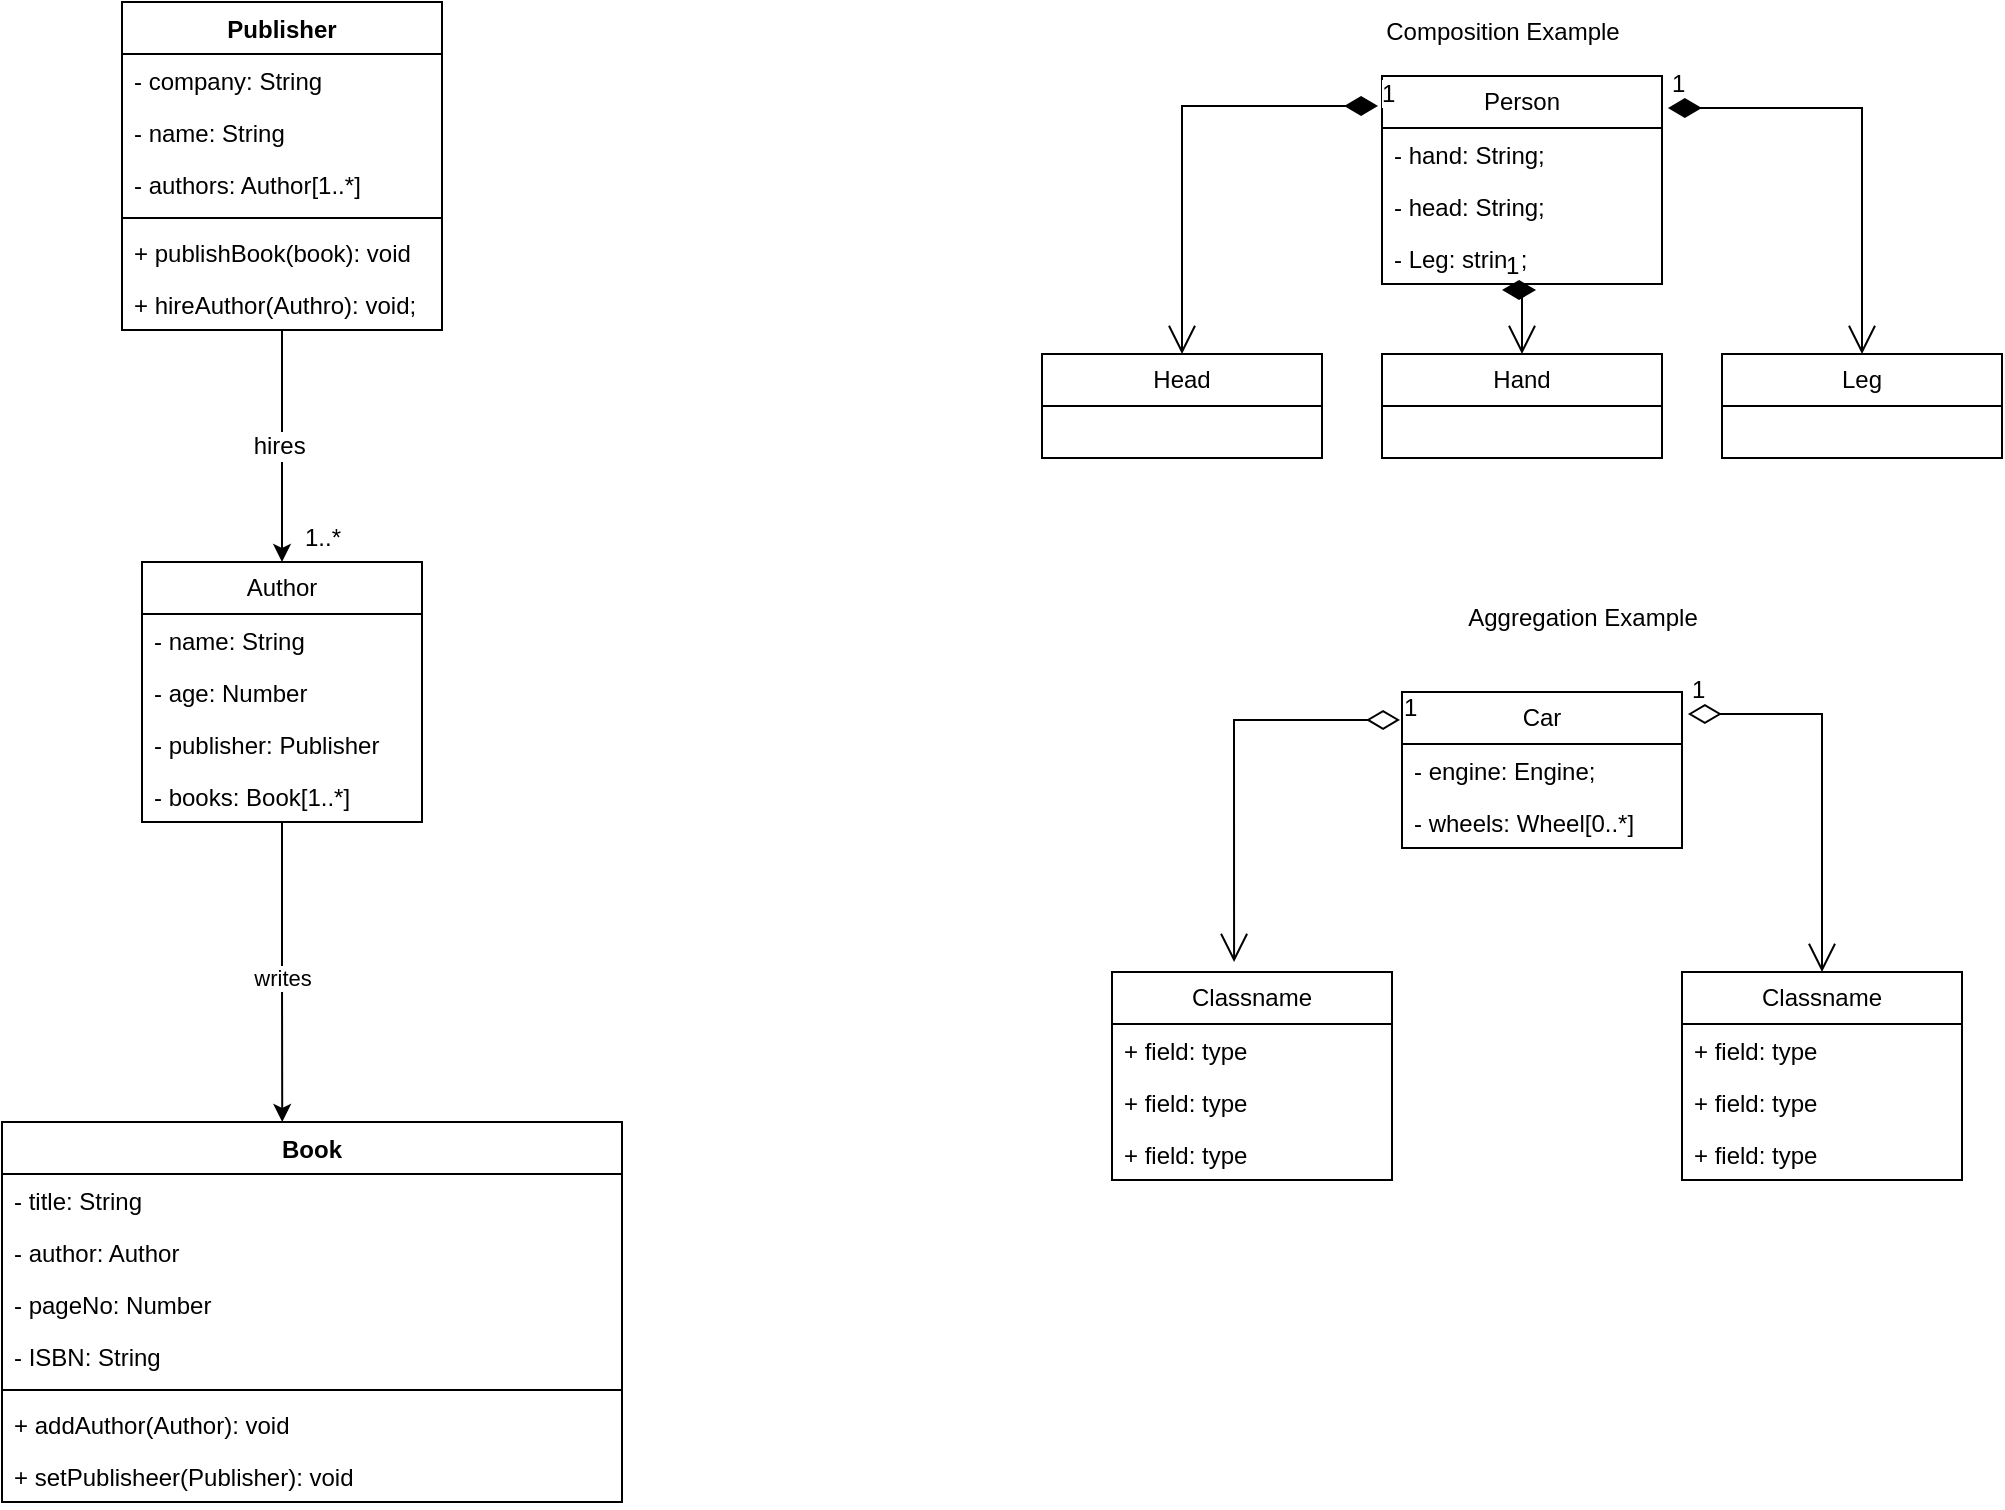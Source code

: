 <mxfile version="21.3.2" type="github">
  <diagram name="Page-1" id="RXEJC3i6YqQSCGNI8xU-">
    <mxGraphModel dx="1229" dy="2726" grid="1" gridSize="10" guides="1" tooltips="1" connect="1" arrows="1" fold="1" page="1" pageScale="1" pageWidth="1169" pageHeight="827" math="0" shadow="0">
      <root>
        <mxCell id="0" />
        <mxCell id="1" parent="0" />
        <mxCell id="Vu9Rj7fkHPu-xt-_ATMx-12" value="Author" style="swimlane;fontStyle=0;childLayout=stackLayout;horizontal=1;startSize=26;fillColor=none;horizontalStack=0;resizeParent=1;resizeParentMax=0;resizeLast=0;collapsible=1;marginBottom=0;whiteSpace=wrap;html=1;" parent="1" vertex="1">
          <mxGeometry x="100" y="-1335" width="140" height="130" as="geometry" />
        </mxCell>
        <mxCell id="Vu9Rj7fkHPu-xt-_ATMx-13" value="- name: String" style="text;strokeColor=none;fillColor=none;align=left;verticalAlign=top;spacingLeft=4;spacingRight=4;overflow=hidden;rotatable=0;points=[[0,0.5],[1,0.5]];portConstraint=eastwest;whiteSpace=wrap;html=1;" parent="Vu9Rj7fkHPu-xt-_ATMx-12" vertex="1">
          <mxGeometry y="26" width="140" height="26" as="geometry" />
        </mxCell>
        <mxCell id="Vu9Rj7fkHPu-xt-_ATMx-14" value="- age: Number" style="text;strokeColor=none;fillColor=none;align=left;verticalAlign=top;spacingLeft=4;spacingRight=4;overflow=hidden;rotatable=0;points=[[0,0.5],[1,0.5]];portConstraint=eastwest;whiteSpace=wrap;html=1;" parent="Vu9Rj7fkHPu-xt-_ATMx-12" vertex="1">
          <mxGeometry y="52" width="140" height="26" as="geometry" />
        </mxCell>
        <mxCell id="Vu9Rj7fkHPu-xt-_ATMx-53" value="- publisher: Publisher" style="text;strokeColor=none;fillColor=none;align=left;verticalAlign=top;spacingLeft=4;spacingRight=4;overflow=hidden;rotatable=0;points=[[0,0.5],[1,0.5]];portConstraint=eastwest;whiteSpace=wrap;html=1;fontSize=12;fontFamily=Helvetica;fontColor=default;" parent="Vu9Rj7fkHPu-xt-_ATMx-12" vertex="1">
          <mxGeometry y="78" width="140" height="26" as="geometry" />
        </mxCell>
        <mxCell id="Vu9Rj7fkHPu-xt-_ATMx-15" value="- books: Book[1..*]" style="text;strokeColor=none;fillColor=none;align=left;verticalAlign=top;spacingLeft=4;spacingRight=4;overflow=hidden;rotatable=0;points=[[0,0.5],[1,0.5]];portConstraint=eastwest;whiteSpace=wrap;html=1;" parent="Vu9Rj7fkHPu-xt-_ATMx-12" vertex="1">
          <mxGeometry y="104" width="140" height="26" as="geometry" />
        </mxCell>
        <mxCell id="Vu9Rj7fkHPu-xt-_ATMx-26" style="edgeStyle=orthogonalEdgeStyle;rounded=0;orthogonalLoop=1;jettySize=auto;html=1;entryX=0.452;entryY=0;entryDx=0;entryDy=0;align=center;exitX=0.5;exitY=1;exitDx=0;exitDy=0;entryPerimeter=0;" parent="1" source="Vu9Rj7fkHPu-xt-_ATMx-12" target="Vu9Rj7fkHPu-xt-_ATMx-28" edge="1">
          <mxGeometry relative="1" as="geometry">
            <mxPoint x="155" y="-1055" as="targetPoint" />
          </mxGeometry>
        </mxCell>
        <mxCell id="Vu9Rj7fkHPu-xt-_ATMx-27" value="writes" style="edgeLabel;html=1;align=center;verticalAlign=middle;resizable=0;points=[];" parent="Vu9Rj7fkHPu-xt-_ATMx-26" vertex="1" connectable="0">
          <mxGeometry x="0.044" y="-1" relative="1" as="geometry">
            <mxPoint x="1" y="-1" as="offset" />
          </mxGeometry>
        </mxCell>
        <mxCell id="Vu9Rj7fkHPu-xt-_ATMx-28" value="Book" style="swimlane;fontStyle=1;align=center;verticalAlign=top;childLayout=stackLayout;horizontal=1;startSize=26;horizontalStack=0;resizeParent=1;resizeParentMax=0;resizeLast=0;collapsible=1;marginBottom=0;whiteSpace=wrap;html=1;" parent="1" vertex="1">
          <mxGeometry x="30" y="-1055" width="310" height="190" as="geometry" />
        </mxCell>
        <mxCell id="Vu9Rj7fkHPu-xt-_ATMx-29" value="- title: String" style="text;strokeColor=none;fillColor=none;align=left;verticalAlign=top;spacingLeft=4;spacingRight=4;overflow=hidden;rotatable=0;points=[[0,0.5],[1,0.5]];portConstraint=eastwest;whiteSpace=wrap;html=1;" parent="Vu9Rj7fkHPu-xt-_ATMx-28" vertex="1">
          <mxGeometry y="26" width="310" height="26" as="geometry" />
        </mxCell>
        <mxCell id="Vu9Rj7fkHPu-xt-_ATMx-52" value="- author: Author" style="text;strokeColor=none;fillColor=none;align=left;verticalAlign=top;spacingLeft=4;spacingRight=4;overflow=hidden;rotatable=0;points=[[0,0.5],[1,0.5]];portConstraint=eastwest;whiteSpace=wrap;html=1;fontSize=12;fontFamily=Helvetica;fontColor=default;" parent="Vu9Rj7fkHPu-xt-_ATMx-28" vertex="1">
          <mxGeometry y="52" width="310" height="26" as="geometry" />
        </mxCell>
        <mxCell id="8zoixZYQ7rLj7DFZOB2d-1" value="- pageNo: Number" style="text;strokeColor=none;fillColor=none;align=left;verticalAlign=top;spacingLeft=4;spacingRight=4;overflow=hidden;rotatable=0;points=[[0,0.5],[1,0.5]];portConstraint=eastwest;whiteSpace=wrap;html=1;fontSize=12;fontFamily=Helvetica;fontColor=default;" parent="Vu9Rj7fkHPu-xt-_ATMx-28" vertex="1">
          <mxGeometry y="78" width="310" height="26" as="geometry" />
        </mxCell>
        <mxCell id="Vu9Rj7fkHPu-xt-_ATMx-33" value="- ISBN: String" style="text;strokeColor=none;fillColor=none;align=left;verticalAlign=top;spacingLeft=4;spacingRight=4;overflow=hidden;rotatable=0;points=[[0,0.5],[1,0.5]];portConstraint=eastwest;whiteSpace=wrap;html=1;fontSize=12;fontFamily=Helvetica;fontColor=default;" parent="Vu9Rj7fkHPu-xt-_ATMx-28" vertex="1">
          <mxGeometry y="104" width="310" height="26" as="geometry" />
        </mxCell>
        <mxCell id="Vu9Rj7fkHPu-xt-_ATMx-30" value="" style="line;strokeWidth=1;fillColor=none;align=left;verticalAlign=middle;spacingTop=-1;spacingLeft=3;spacingRight=3;rotatable=0;labelPosition=right;points=[];portConstraint=eastwest;strokeColor=inherit;" parent="Vu9Rj7fkHPu-xt-_ATMx-28" vertex="1">
          <mxGeometry y="130" width="310" height="8" as="geometry" />
        </mxCell>
        <mxCell id="Vu9Rj7fkHPu-xt-_ATMx-34" value="+ addAuthor(Author): void" style="text;strokeColor=none;fillColor=none;align=left;verticalAlign=top;spacingLeft=4;spacingRight=4;overflow=hidden;rotatable=0;points=[[0,0.5],[1,0.5]];portConstraint=eastwest;whiteSpace=wrap;html=1;fontSize=12;fontFamily=Helvetica;fontColor=default;" parent="Vu9Rj7fkHPu-xt-_ATMx-28" vertex="1">
          <mxGeometry y="138" width="310" height="26" as="geometry" />
        </mxCell>
        <mxCell id="Vu9Rj7fkHPu-xt-_ATMx-31" value="+ setPublisheer(Publisher): void" style="text;strokeColor=none;fillColor=none;align=left;verticalAlign=top;spacingLeft=4;spacingRight=4;overflow=hidden;rotatable=0;points=[[0,0.5],[1,0.5]];portConstraint=eastwest;whiteSpace=wrap;html=1;" parent="Vu9Rj7fkHPu-xt-_ATMx-28" vertex="1">
          <mxGeometry y="164" width="310" height="26" as="geometry" />
        </mxCell>
        <mxCell id="Vu9Rj7fkHPu-xt-_ATMx-51" value="hires&amp;nbsp;" style="edgeStyle=orthogonalEdgeStyle;rounded=0;orthogonalLoop=1;jettySize=auto;html=1;fontFamily=Helvetica;fontSize=12;fontColor=default;" parent="1" source="Vu9Rj7fkHPu-xt-_ATMx-45" target="Vu9Rj7fkHPu-xt-_ATMx-12" edge="1">
          <mxGeometry relative="1" as="geometry" />
        </mxCell>
        <mxCell id="Vu9Rj7fkHPu-xt-_ATMx-45" value="Publisher" style="swimlane;fontStyle=1;align=center;verticalAlign=top;childLayout=stackLayout;horizontal=1;startSize=26;horizontalStack=0;resizeParent=1;resizeParentMax=0;resizeLast=0;collapsible=1;marginBottom=0;whiteSpace=wrap;html=1;fontFamily=Helvetica;fontSize=12;fontColor=default;fillColor=none;gradientColor=none;" parent="1" vertex="1">
          <mxGeometry x="90" y="-1615" width="160" height="164" as="geometry" />
        </mxCell>
        <mxCell id="Vu9Rj7fkHPu-xt-_ATMx-49" value="- company: String" style="text;strokeColor=none;fillColor=none;align=left;verticalAlign=top;spacingLeft=4;spacingRight=4;overflow=hidden;rotatable=0;points=[[0,0.5],[1,0.5]];portConstraint=eastwest;whiteSpace=wrap;html=1;fontSize=12;fontFamily=Helvetica;fontColor=default;" parent="Vu9Rj7fkHPu-xt-_ATMx-45" vertex="1">
          <mxGeometry y="26" width="160" height="26" as="geometry" />
        </mxCell>
        <mxCell id="Vu9Rj7fkHPu-xt-_ATMx-46" value="- name: String&lt;br&gt;" style="text;strokeColor=none;fillColor=none;align=left;verticalAlign=top;spacingLeft=4;spacingRight=4;overflow=hidden;rotatable=0;points=[[0,0.5],[1,0.5]];portConstraint=eastwest;whiteSpace=wrap;html=1;fontSize=12;fontFamily=Helvetica;fontColor=default;" parent="Vu9Rj7fkHPu-xt-_ATMx-45" vertex="1">
          <mxGeometry y="52" width="160" height="26" as="geometry" />
        </mxCell>
        <mxCell id="3ZHskSQOEM5gl5y9pBBF-1" value="- authors: Author[1..*]" style="text;strokeColor=none;fillColor=none;align=left;verticalAlign=top;spacingLeft=4;spacingRight=4;overflow=hidden;rotatable=0;points=[[0,0.5],[1,0.5]];portConstraint=eastwest;whiteSpace=wrap;html=1;fontSize=12;fontFamily=Helvetica;fontColor=default;" vertex="1" parent="Vu9Rj7fkHPu-xt-_ATMx-45">
          <mxGeometry y="78" width="160" height="26" as="geometry" />
        </mxCell>
        <mxCell id="Vu9Rj7fkHPu-xt-_ATMx-47" value="" style="line;strokeWidth=1;fillColor=none;align=left;verticalAlign=middle;spacingTop=-1;spacingLeft=3;spacingRight=3;rotatable=0;labelPosition=right;points=[];portConstraint=eastwest;strokeColor=inherit;fontFamily=Helvetica;fontSize=12;fontColor=default;html=1;" parent="Vu9Rj7fkHPu-xt-_ATMx-45" vertex="1">
          <mxGeometry y="104" width="160" height="8" as="geometry" />
        </mxCell>
        <mxCell id="Vu9Rj7fkHPu-xt-_ATMx-48" value="+ publishBook(book): void" style="text;strokeColor=none;fillColor=none;align=left;verticalAlign=top;spacingLeft=4;spacingRight=4;overflow=hidden;rotatable=0;points=[[0,0.5],[1,0.5]];portConstraint=eastwest;whiteSpace=wrap;html=1;fontSize=12;fontFamily=Helvetica;fontColor=default;" parent="Vu9Rj7fkHPu-xt-_ATMx-45" vertex="1">
          <mxGeometry y="112" width="160" height="26" as="geometry" />
        </mxCell>
        <mxCell id="Vu9Rj7fkHPu-xt-_ATMx-50" value="+ hireAuthor(Authro): void;" style="text;strokeColor=none;fillColor=none;align=left;verticalAlign=top;spacingLeft=4;spacingRight=4;overflow=hidden;rotatable=0;points=[[0,0.5],[1,0.5]];portConstraint=eastwest;whiteSpace=wrap;html=1;fontSize=12;fontFamily=Helvetica;fontColor=default;" parent="Vu9Rj7fkHPu-xt-_ATMx-45" vertex="1">
          <mxGeometry y="138" width="160" height="26" as="geometry" />
        </mxCell>
        <mxCell id="3ZHskSQOEM5gl5y9pBBF-8" value="1..*" style="text;html=1;align=center;verticalAlign=middle;resizable=0;points=[];autosize=1;strokeColor=none;fillColor=none;fontSize=12;fontFamily=Helvetica;fontColor=default;" vertex="1" parent="1">
          <mxGeometry x="170" y="-1362" width="40" height="30" as="geometry" />
        </mxCell>
        <mxCell id="3ZHskSQOEM5gl5y9pBBF-9" value="Person" style="swimlane;fontStyle=0;childLayout=stackLayout;horizontal=1;startSize=26;fillColor=none;horizontalStack=0;resizeParent=1;resizeParentMax=0;resizeLast=0;collapsible=1;marginBottom=0;whiteSpace=wrap;html=1;fontFamily=Helvetica;fontSize=12;fontColor=default;" vertex="1" parent="1">
          <mxGeometry x="720" y="-1578" width="140" height="104" as="geometry" />
        </mxCell>
        <mxCell id="3ZHskSQOEM5gl5y9pBBF-10" value="- hand: String;" style="text;strokeColor=none;fillColor=none;align=left;verticalAlign=top;spacingLeft=4;spacingRight=4;overflow=hidden;rotatable=0;points=[[0,0.5],[1,0.5]];portConstraint=eastwest;whiteSpace=wrap;html=1;fontSize=12;fontFamily=Helvetica;fontColor=default;" vertex="1" parent="3ZHskSQOEM5gl5y9pBBF-9">
          <mxGeometry y="26" width="140" height="26" as="geometry" />
        </mxCell>
        <mxCell id="3ZHskSQOEM5gl5y9pBBF-11" value="- head: String;" style="text;strokeColor=none;fillColor=none;align=left;verticalAlign=top;spacingLeft=4;spacingRight=4;overflow=hidden;rotatable=0;points=[[0,0.5],[1,0.5]];portConstraint=eastwest;whiteSpace=wrap;html=1;fontSize=12;fontFamily=Helvetica;fontColor=default;" vertex="1" parent="3ZHskSQOEM5gl5y9pBBF-9">
          <mxGeometry y="52" width="140" height="26" as="geometry" />
        </mxCell>
        <mxCell id="3ZHskSQOEM5gl5y9pBBF-12" value="- Leg: string;" style="text;strokeColor=none;fillColor=none;align=left;verticalAlign=top;spacingLeft=4;spacingRight=4;overflow=hidden;rotatable=0;points=[[0,0.5],[1,0.5]];portConstraint=eastwest;whiteSpace=wrap;html=1;fontSize=12;fontFamily=Helvetica;fontColor=default;" vertex="1" parent="3ZHskSQOEM5gl5y9pBBF-9">
          <mxGeometry y="78" width="140" height="26" as="geometry" />
        </mxCell>
        <mxCell id="3ZHskSQOEM5gl5y9pBBF-13" value="Hand" style="swimlane;fontStyle=0;childLayout=stackLayout;horizontal=1;startSize=26;fillColor=none;horizontalStack=0;resizeParent=1;resizeParentMax=0;resizeLast=0;collapsible=1;marginBottom=0;whiteSpace=wrap;html=1;fontFamily=Helvetica;fontSize=12;fontColor=default;" vertex="1" parent="1">
          <mxGeometry x="720" y="-1439" width="140" height="52" as="geometry" />
        </mxCell>
        <mxCell id="3ZHskSQOEM5gl5y9pBBF-17" value="Leg" style="swimlane;fontStyle=0;childLayout=stackLayout;horizontal=1;startSize=26;fillColor=none;horizontalStack=0;resizeParent=1;resizeParentMax=0;resizeLast=0;collapsible=1;marginBottom=0;whiteSpace=wrap;html=1;fontFamily=Helvetica;fontSize=12;fontColor=default;" vertex="1" parent="1">
          <mxGeometry x="890" y="-1439" width="140" height="52" as="geometry" />
        </mxCell>
        <mxCell id="3ZHskSQOEM5gl5y9pBBF-21" value="Head" style="swimlane;fontStyle=0;childLayout=stackLayout;horizontal=1;startSize=26;fillColor=none;horizontalStack=0;resizeParent=1;resizeParentMax=0;resizeLast=0;collapsible=1;marginBottom=0;whiteSpace=wrap;html=1;fontFamily=Helvetica;fontSize=12;fontColor=default;" vertex="1" parent="1">
          <mxGeometry x="550" y="-1439" width="140" height="52" as="geometry" />
        </mxCell>
        <mxCell id="3ZHskSQOEM5gl5y9pBBF-25" value="1" style="endArrow=open;html=1;endSize=12;startArrow=diamondThin;startSize=14;startFill=1;edgeStyle=orthogonalEdgeStyle;align=left;verticalAlign=bottom;rounded=0;fontFamily=Helvetica;fontSize=12;fontColor=default;exitX=1.021;exitY=0.154;exitDx=0;exitDy=0;exitPerimeter=0;entryX=0.5;entryY=0;entryDx=0;entryDy=0;" edge="1" parent="1" source="3ZHskSQOEM5gl5y9pBBF-9" target="3ZHskSQOEM5gl5y9pBBF-17">
          <mxGeometry x="-1" y="3" relative="1" as="geometry">
            <mxPoint x="870" y="-1523" as="sourcePoint" />
            <mxPoint x="1040" y="-1523" as="targetPoint" />
          </mxGeometry>
        </mxCell>
        <mxCell id="3ZHskSQOEM5gl5y9pBBF-26" value="1" style="endArrow=open;html=1;endSize=12;startArrow=diamondThin;startSize=14;startFill=1;edgeStyle=orthogonalEdgeStyle;align=left;verticalAlign=bottom;rounded=0;fontFamily=Helvetica;fontSize=12;fontColor=default;exitX=-0.014;exitY=0.144;exitDx=0;exitDy=0;exitPerimeter=0;" edge="1" parent="1" source="3ZHskSQOEM5gl5y9pBBF-9" target="3ZHskSQOEM5gl5y9pBBF-21">
          <mxGeometry x="-1" y="3" relative="1" as="geometry">
            <mxPoint x="560" y="-1553" as="sourcePoint" />
            <mxPoint x="720" y="-1553" as="targetPoint" />
          </mxGeometry>
        </mxCell>
        <mxCell id="3ZHskSQOEM5gl5y9pBBF-27" value="1" style="endArrow=open;html=1;endSize=12;startArrow=diamondThin;startSize=14;startFill=1;edgeStyle=orthogonalEdgeStyle;align=left;verticalAlign=bottom;rounded=0;fontFamily=Helvetica;fontSize=12;fontColor=default;exitX=0.429;exitY=1.115;exitDx=0;exitDy=0;exitPerimeter=0;" edge="1" parent="1" source="3ZHskSQOEM5gl5y9pBBF-12" target="3ZHskSQOEM5gl5y9pBBF-13">
          <mxGeometry x="-1" y="3" relative="1" as="geometry">
            <mxPoint x="760" y="-1403" as="sourcePoint" />
            <mxPoint x="920" y="-1403" as="targetPoint" />
            <Array as="points">
              <mxPoint x="790" y="-1471" />
            </Array>
          </mxGeometry>
        </mxCell>
        <mxCell id="3ZHskSQOEM5gl5y9pBBF-28" value="Composition Example" style="text;html=1;align=center;verticalAlign=middle;resizable=0;points=[];autosize=1;strokeColor=none;fillColor=none;fontSize=12;fontFamily=Helvetica;fontColor=default;" vertex="1" parent="1">
          <mxGeometry x="710" y="-1615" width="140" height="30" as="geometry" />
        </mxCell>
        <mxCell id="3ZHskSQOEM5gl5y9pBBF-29" value="Classname" style="swimlane;fontStyle=0;childLayout=stackLayout;horizontal=1;startSize=26;fillColor=none;horizontalStack=0;resizeParent=1;resizeParentMax=0;resizeLast=0;collapsible=1;marginBottom=0;whiteSpace=wrap;html=1;fontFamily=Helvetica;fontSize=12;fontColor=default;" vertex="1" parent="1">
          <mxGeometry x="585" y="-1130" width="140" height="104" as="geometry" />
        </mxCell>
        <mxCell id="3ZHskSQOEM5gl5y9pBBF-30" value="+ field: type" style="text;strokeColor=none;fillColor=none;align=left;verticalAlign=top;spacingLeft=4;spacingRight=4;overflow=hidden;rotatable=0;points=[[0,0.5],[1,0.5]];portConstraint=eastwest;whiteSpace=wrap;html=1;fontSize=12;fontFamily=Helvetica;fontColor=default;" vertex="1" parent="3ZHskSQOEM5gl5y9pBBF-29">
          <mxGeometry y="26" width="140" height="26" as="geometry" />
        </mxCell>
        <mxCell id="3ZHskSQOEM5gl5y9pBBF-31" value="+ field: type" style="text;strokeColor=none;fillColor=none;align=left;verticalAlign=top;spacingLeft=4;spacingRight=4;overflow=hidden;rotatable=0;points=[[0,0.5],[1,0.5]];portConstraint=eastwest;whiteSpace=wrap;html=1;fontSize=12;fontFamily=Helvetica;fontColor=default;" vertex="1" parent="3ZHskSQOEM5gl5y9pBBF-29">
          <mxGeometry y="52" width="140" height="26" as="geometry" />
        </mxCell>
        <mxCell id="3ZHskSQOEM5gl5y9pBBF-32" value="+ field: type" style="text;strokeColor=none;fillColor=none;align=left;verticalAlign=top;spacingLeft=4;spacingRight=4;overflow=hidden;rotatable=0;points=[[0,0.5],[1,0.5]];portConstraint=eastwest;whiteSpace=wrap;html=1;fontSize=12;fontFamily=Helvetica;fontColor=default;" vertex="1" parent="3ZHskSQOEM5gl5y9pBBF-29">
          <mxGeometry y="78" width="140" height="26" as="geometry" />
        </mxCell>
        <mxCell id="3ZHskSQOEM5gl5y9pBBF-33" value="Classname" style="swimlane;fontStyle=0;childLayout=stackLayout;horizontal=1;startSize=26;fillColor=none;horizontalStack=0;resizeParent=1;resizeParentMax=0;resizeLast=0;collapsible=1;marginBottom=0;whiteSpace=wrap;html=1;fontFamily=Helvetica;fontSize=12;fontColor=default;" vertex="1" parent="1">
          <mxGeometry x="870" y="-1130" width="140" height="104" as="geometry" />
        </mxCell>
        <mxCell id="3ZHskSQOEM5gl5y9pBBF-34" value="+ field: type" style="text;strokeColor=none;fillColor=none;align=left;verticalAlign=top;spacingLeft=4;spacingRight=4;overflow=hidden;rotatable=0;points=[[0,0.5],[1,0.5]];portConstraint=eastwest;whiteSpace=wrap;html=1;fontSize=12;fontFamily=Helvetica;fontColor=default;" vertex="1" parent="3ZHskSQOEM5gl5y9pBBF-33">
          <mxGeometry y="26" width="140" height="26" as="geometry" />
        </mxCell>
        <mxCell id="3ZHskSQOEM5gl5y9pBBF-35" value="+ field: type" style="text;strokeColor=none;fillColor=none;align=left;verticalAlign=top;spacingLeft=4;spacingRight=4;overflow=hidden;rotatable=0;points=[[0,0.5],[1,0.5]];portConstraint=eastwest;whiteSpace=wrap;html=1;fontSize=12;fontFamily=Helvetica;fontColor=default;" vertex="1" parent="3ZHskSQOEM5gl5y9pBBF-33">
          <mxGeometry y="52" width="140" height="26" as="geometry" />
        </mxCell>
        <mxCell id="3ZHskSQOEM5gl5y9pBBF-36" value="+ field: type" style="text;strokeColor=none;fillColor=none;align=left;verticalAlign=top;spacingLeft=4;spacingRight=4;overflow=hidden;rotatable=0;points=[[0,0.5],[1,0.5]];portConstraint=eastwest;whiteSpace=wrap;html=1;fontSize=12;fontFamily=Helvetica;fontColor=default;" vertex="1" parent="3ZHskSQOEM5gl5y9pBBF-33">
          <mxGeometry y="78" width="140" height="26" as="geometry" />
        </mxCell>
        <mxCell id="3ZHskSQOEM5gl5y9pBBF-37" value="Car" style="swimlane;fontStyle=0;childLayout=stackLayout;horizontal=1;startSize=26;fillColor=none;horizontalStack=0;resizeParent=1;resizeParentMax=0;resizeLast=0;collapsible=1;marginBottom=0;whiteSpace=wrap;html=1;fontFamily=Helvetica;fontSize=12;fontColor=default;" vertex="1" parent="1">
          <mxGeometry x="730" y="-1270" width="140" height="78" as="geometry" />
        </mxCell>
        <mxCell id="3ZHskSQOEM5gl5y9pBBF-38" value="- engine: Engine;" style="text;strokeColor=none;fillColor=none;align=left;verticalAlign=top;spacingLeft=4;spacingRight=4;overflow=hidden;rotatable=0;points=[[0,0.5],[1,0.5]];portConstraint=eastwest;whiteSpace=wrap;html=1;fontSize=12;fontFamily=Helvetica;fontColor=default;" vertex="1" parent="3ZHskSQOEM5gl5y9pBBF-37">
          <mxGeometry y="26" width="140" height="26" as="geometry" />
        </mxCell>
        <mxCell id="3ZHskSQOEM5gl5y9pBBF-39" value="- wheels: Wheel[0..*]" style="text;strokeColor=none;fillColor=none;align=left;verticalAlign=top;spacingLeft=4;spacingRight=4;overflow=hidden;rotatable=0;points=[[0,0.5],[1,0.5]];portConstraint=eastwest;whiteSpace=wrap;html=1;fontSize=12;fontFamily=Helvetica;fontColor=default;" vertex="1" parent="3ZHskSQOEM5gl5y9pBBF-37">
          <mxGeometry y="52" width="140" height="26" as="geometry" />
        </mxCell>
        <mxCell id="3ZHskSQOEM5gl5y9pBBF-41" value="1" style="endArrow=open;html=1;endSize=12;startArrow=diamondThin;startSize=14;startFill=0;edgeStyle=orthogonalEdgeStyle;align=left;verticalAlign=bottom;rounded=0;fontFamily=Helvetica;fontSize=12;fontColor=default;exitX=1.021;exitY=0.141;exitDx=0;exitDy=0;exitPerimeter=0;entryX=0.5;entryY=0;entryDx=0;entryDy=0;" edge="1" parent="1" source="3ZHskSQOEM5gl5y9pBBF-37" target="3ZHskSQOEM5gl5y9pBBF-33">
          <mxGeometry x="-1" y="3" relative="1" as="geometry">
            <mxPoint x="870" y="-1230" as="sourcePoint" />
            <mxPoint x="1030" y="-1230" as="targetPoint" />
            <Array as="points">
              <mxPoint x="940" y="-1259" />
            </Array>
          </mxGeometry>
        </mxCell>
        <mxCell id="3ZHskSQOEM5gl5y9pBBF-42" value="1" style="endArrow=open;html=1;endSize=12;startArrow=diamondThin;startSize=14;startFill=0;edgeStyle=orthogonalEdgeStyle;align=left;verticalAlign=bottom;rounded=0;fontFamily=Helvetica;fontSize=12;fontColor=default;exitX=-0.007;exitY=0.179;exitDx=0;exitDy=0;exitPerimeter=0;entryX=0.436;entryY=-0.048;entryDx=0;entryDy=0;entryPerimeter=0;" edge="1" parent="1" source="3ZHskSQOEM5gl5y9pBBF-37" target="3ZHskSQOEM5gl5y9pBBF-29">
          <mxGeometry x="-1" y="3" relative="1" as="geometry">
            <mxPoint x="520" y="-1210" as="sourcePoint" />
            <mxPoint x="680" y="-1210" as="targetPoint" />
          </mxGeometry>
        </mxCell>
        <mxCell id="3ZHskSQOEM5gl5y9pBBF-43" value="Aggregation Example&lt;br&gt;" style="text;html=1;align=center;verticalAlign=middle;resizable=0;points=[];autosize=1;strokeColor=none;fillColor=none;fontSize=12;fontFamily=Helvetica;fontColor=default;" vertex="1" parent="1">
          <mxGeometry x="750" y="-1322" width="140" height="30" as="geometry" />
        </mxCell>
      </root>
    </mxGraphModel>
  </diagram>
</mxfile>
